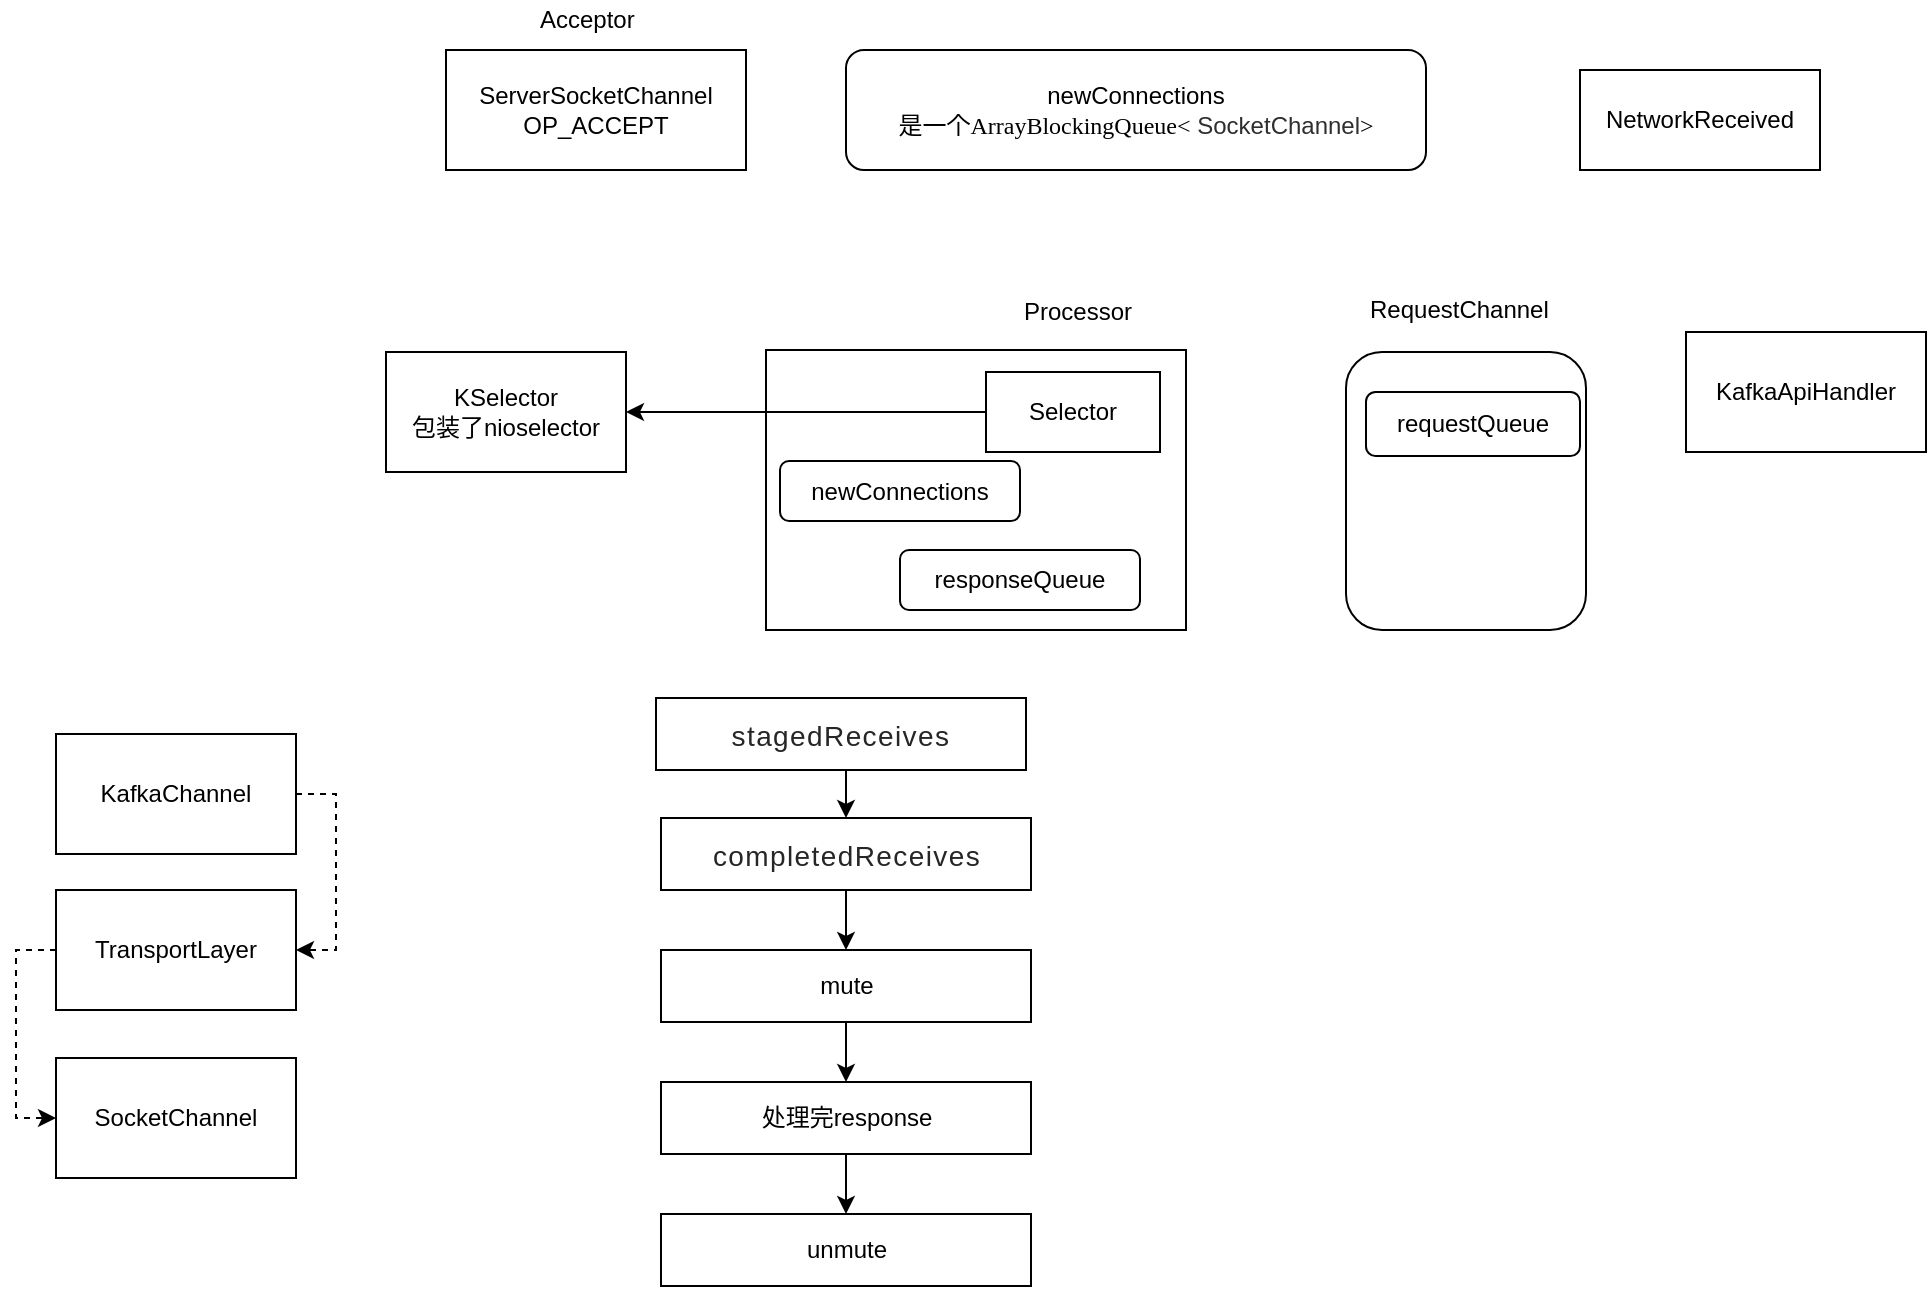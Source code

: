 <mxfile pages="1" version="11.2.1" type="github"><diagram id="WMGn3Tyaixs3WARcpCjn" name="Page-1"><mxGraphModel dx="1046" dy="562" grid="0" gridSize="10" guides="1" tooltips="1" connect="1" arrows="1" fold="1" page="0" pageScale="1" pageWidth="827" pageHeight="1169" math="0" shadow="0"><root><mxCell id="0"/><mxCell id="1" parent="0"/><mxCell id="q7okGiCPuKa3oUBfRnYQ-1" value="ServerSocketChannel&lt;br&gt;OP_ACCEPT" style="rounded=0;whiteSpace=wrap;html=1;" parent="1" vertex="1"><mxGeometry x="280" y="200" width="150" height="60" as="geometry"/></mxCell><mxCell id="q7okGiCPuKa3oUBfRnYQ-2" value="Acceptor" style="text;html=1;resizable=0;points=[];autosize=1;align=left;verticalAlign=top;spacingTop=-4;" parent="1" vertex="1"><mxGeometry x="325" y="175" width="60" height="20" as="geometry"/></mxCell><mxCell id="MGYDornhoXN0reicOGcq-1" value="&lt;font style=&quot;font-size: 12px&quot;&gt;newConnections&lt;br&gt;是一个&lt;span style=&quot;background-color: rgb(255 , 255 , 255) ; font-family: &amp;#34;menlo&amp;#34; ; font-size: 9pt&quot;&gt;ArrayBlockingQueue&lt;/span&gt;&lt;span style=&quot;font-family: &amp;#34;menlo&amp;#34; ; background-color: rgb(255 , 255 , 255)&quot;&gt;&amp;lt;&lt;/span&gt;&lt;span style=&quot;color: rgb(47 , 47 , 47) ; background-color: rgb(255 , 255 , 255)&quot;&gt;&amp;nbsp;SocketChannel&lt;/span&gt;&lt;span style=&quot;font-family: &amp;#34;menlo&amp;#34; ; background-color: rgb(255 , 255 , 255)&quot;&gt;&amp;gt;&lt;/span&gt;&lt;br&gt;&lt;/font&gt;" style="rounded=1;whiteSpace=wrap;html=1;" parent="1" vertex="1"><mxGeometry x="480" y="200" width="290" height="60" as="geometry"/></mxCell><mxCell id="MGYDornhoXN0reicOGcq-3" value="" style="rounded=0;whiteSpace=wrap;html=1;" parent="1" vertex="1"><mxGeometry x="440" y="350" width="210" height="140" as="geometry"/></mxCell><mxCell id="MGYDornhoXN0reicOGcq-4" value="Processor" style="text;html=1;resizable=0;points=[];autosize=1;align=left;verticalAlign=top;spacingTop=-4;" parent="1" vertex="1"><mxGeometry x="567" y="321" width="70" height="20" as="geometry"/></mxCell><mxCell id="MGYDornhoXN0reicOGcq-5" value="" style="rounded=1;whiteSpace=wrap;html=1;" parent="1" vertex="1"><mxGeometry x="730" y="351" width="120" height="139" as="geometry"/></mxCell><mxCell id="MGYDornhoXN0reicOGcq-6" value="KafkaApiHandler" style="rounded=0;whiteSpace=wrap;html=1;" parent="1" vertex="1"><mxGeometry x="900" y="341" width="120" height="60" as="geometry"/></mxCell><mxCell id="MGYDornhoXN0reicOGcq-20" style="edgeStyle=orthogonalEdgeStyle;rounded=0;orthogonalLoop=1;jettySize=auto;html=1;exitX=0.5;exitY=1;exitDx=0;exitDy=0;entryX=0.5;entryY=0;entryDx=0;entryDy=0;" parent="1" source="MGYDornhoXN0reicOGcq-7" target="MGYDornhoXN0reicOGcq-13" edge="1"><mxGeometry relative="1" as="geometry"/></mxCell><mxCell id="MGYDornhoXN0reicOGcq-7" value="&lt;span style=&quot;font-size: 14px ; color: rgb(38 , 38 , 38) ; line-height: 24px ; letter-spacing: 0.05em ; outline-style: none ; overflow-wrap: break-word&quot;&gt;stagedReceives&lt;/span&gt;" style="rounded=0;whiteSpace=wrap;html=1;" parent="1" vertex="1"><mxGeometry x="385" y="524" width="185" height="36" as="geometry"/></mxCell><mxCell id="MGYDornhoXN0reicOGcq-10" style="edgeStyle=orthogonalEdgeStyle;rounded=0;orthogonalLoop=1;jettySize=auto;html=1;exitX=0.5;exitY=1;exitDx=0;exitDy=0;" parent="1" edge="1"><mxGeometry relative="1" as="geometry"><mxPoint x="385" y="584" as="sourcePoint"/><mxPoint x="385" y="584" as="targetPoint"/></mxGeometry></mxCell><mxCell id="MGYDornhoXN0reicOGcq-21" style="edgeStyle=orthogonalEdgeStyle;rounded=0;orthogonalLoop=1;jettySize=auto;html=1;exitX=0.5;exitY=1;exitDx=0;exitDy=0;entryX=0.5;entryY=0;entryDx=0;entryDy=0;" parent="1" source="MGYDornhoXN0reicOGcq-13" target="MGYDornhoXN0reicOGcq-14" edge="1"><mxGeometry relative="1" as="geometry"/></mxCell><mxCell id="MGYDornhoXN0reicOGcq-13" value="&lt;span style=&quot;font-size: 14px ; color: rgb(38 , 38 , 38) ; line-height: 24px ; letter-spacing: 0.05em ; outline-style: none ; overflow-wrap: break-word&quot;&gt;completedReceives&lt;/span&gt;" style="rounded=0;whiteSpace=wrap;html=1;" parent="1" vertex="1"><mxGeometry x="387.5" y="584" width="185" height="36" as="geometry"/></mxCell><mxCell id="MGYDornhoXN0reicOGcq-23" value="" style="edgeStyle=orthogonalEdgeStyle;rounded=0;orthogonalLoop=1;jettySize=auto;html=1;" parent="1" source="MGYDornhoXN0reicOGcq-14" target="MGYDornhoXN0reicOGcq-22" edge="1"><mxGeometry relative="1" as="geometry"/></mxCell><mxCell id="MGYDornhoXN0reicOGcq-14" value="mute" style="rounded=0;whiteSpace=wrap;html=1;" parent="1" vertex="1"><mxGeometry x="387.5" y="650" width="185" height="36" as="geometry"/></mxCell><mxCell id="MGYDornhoXN0reicOGcq-25" value="" style="edgeStyle=orthogonalEdgeStyle;rounded=0;orthogonalLoop=1;jettySize=auto;html=1;" parent="1" source="MGYDornhoXN0reicOGcq-22" target="MGYDornhoXN0reicOGcq-24" edge="1"><mxGeometry relative="1" as="geometry"/></mxCell><mxCell id="MGYDornhoXN0reicOGcq-22" value="处理完response" style="rounded=0;whiteSpace=wrap;html=1;" parent="1" vertex="1"><mxGeometry x="387.5" y="716" width="185" height="36" as="geometry"/></mxCell><mxCell id="MGYDornhoXN0reicOGcq-24" value="unmute" style="rounded=0;whiteSpace=wrap;html=1;" parent="1" vertex="1"><mxGeometry x="387.5" y="782" width="185" height="36" as="geometry"/></mxCell><mxCell id="MGYDornhoXN0reicOGcq-26" value="KSelector&lt;br&gt;包装了nioselector" style="rounded=0;whiteSpace=wrap;html=1;" parent="1" vertex="1"><mxGeometry x="250" y="351" width="120" height="60" as="geometry"/></mxCell><mxCell id="0VCyt6mRLvip7meAD3ZO-3" style="edgeStyle=orthogonalEdgeStyle;rounded=0;orthogonalLoop=1;jettySize=auto;html=1;entryX=1;entryY=0.5;entryDx=0;entryDy=0;" parent="1" source="MGYDornhoXN0reicOGcq-27" target="MGYDornhoXN0reicOGcq-26" edge="1"><mxGeometry relative="1" as="geometry"/></mxCell><mxCell id="MGYDornhoXN0reicOGcq-27" value="Selector" style="rounded=0;whiteSpace=wrap;html=1;" parent="1" vertex="1"><mxGeometry x="550" y="361" width="87" height="40" as="geometry"/></mxCell><mxCell id="MGYDornhoXN0reicOGcq-34" style="edgeStyle=orthogonalEdgeStyle;rounded=0;orthogonalLoop=1;jettySize=auto;html=1;exitX=1;exitY=0.5;exitDx=0;exitDy=0;entryX=1;entryY=0.5;entryDx=0;entryDy=0;dashed=1;" parent="1" source="MGYDornhoXN0reicOGcq-31" target="MGYDornhoXN0reicOGcq-32" edge="1"><mxGeometry relative="1" as="geometry"/></mxCell><mxCell id="MGYDornhoXN0reicOGcq-31" value="KafkaChannel" style="rounded=0;whiteSpace=wrap;html=1;" parent="1" vertex="1"><mxGeometry x="85" y="542" width="120" height="60" as="geometry"/></mxCell><mxCell id="MGYDornhoXN0reicOGcq-35" style="edgeStyle=orthogonalEdgeStyle;rounded=0;orthogonalLoop=1;jettySize=auto;html=1;exitX=0;exitY=0.5;exitDx=0;exitDy=0;entryX=0;entryY=0.5;entryDx=0;entryDy=0;dashed=1;" parent="1" source="MGYDornhoXN0reicOGcq-32" target="MGYDornhoXN0reicOGcq-33" edge="1"><mxGeometry relative="1" as="geometry"/></mxCell><mxCell id="MGYDornhoXN0reicOGcq-32" value="TransportLayer" style="rounded=0;whiteSpace=wrap;html=1;" parent="1" vertex="1"><mxGeometry x="85" y="620" width="120" height="60" as="geometry"/></mxCell><mxCell id="MGYDornhoXN0reicOGcq-33" value="SocketChannel" style="rounded=0;whiteSpace=wrap;html=1;" parent="1" vertex="1"><mxGeometry x="85" y="704" width="120" height="60" as="geometry"/></mxCell><mxCell id="0VCyt6mRLvip7meAD3ZO-4" value="responseQueue" style="rounded=1;whiteSpace=wrap;html=1;" parent="1" vertex="1"><mxGeometry x="507" y="450" width="120" height="30" as="geometry"/></mxCell><mxCell id="0VCyt6mRLvip7meAD3ZO-5" value="RequestChannel" style="text;html=1;resizable=0;points=[];autosize=1;align=left;verticalAlign=top;spacingTop=-4;" parent="1" vertex="1"><mxGeometry x="740" y="320" width="100" height="20" as="geometry"/></mxCell><mxCell id="0VCyt6mRLvip7meAD3ZO-6" value="requestQueue" style="rounded=1;whiteSpace=wrap;html=1;" parent="1" vertex="1"><mxGeometry x="740" y="371" width="107" height="32" as="geometry"/></mxCell><mxCell id="0VCyt6mRLvip7meAD3ZO-9" value="NetworkReceived" style="rounded=0;whiteSpace=wrap;html=1;" parent="1" vertex="1"><mxGeometry x="847" y="210" width="120" height="50" as="geometry"/></mxCell><mxCell id="emHeipITDvJmabkTUiNP-1" value="newConnections" style="rounded=1;whiteSpace=wrap;html=1;" vertex="1" parent="1"><mxGeometry x="447" y="405.5" width="120" height="30" as="geometry"/></mxCell></root></mxGraphModel></diagram></mxfile>